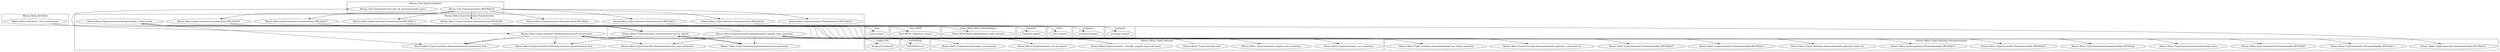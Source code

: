 digraph {
graph [overlap=false]
subgraph cluster_warnings {
	label="warnings";
	"warnings::import";
}
subgraph cluster_Moose_Util_TypeConstraints {
	label="Moose::Util::TypeConstraints";
	"Moose::Util::TypeConstraints::BEGIN@34";
	"Moose::Util::TypeConstraints::get_all_parameterizable_types";
}
subgraph cluster_Moose_Meta_TypeConstraint_Parameterized {
	label="Moose::Meta::TypeConstraint::Parameterized";
	"Moose::Meta::TypeConstraint::Parameterized::BEGIN@2";
	"Moose::Meta::TypeConstraint::Parameterized::BEGIN@10";
	"Moose::Meta::TypeConstraint::Parameterized::BEGIN@17";
	"Moose::Meta::TypeConstraint::Parameterized::has_type_parameter";
	"Moose::Meta::TypeConstraint::Parameterized::BEGIN@15";
	"Moose::Meta::TypeConstraint::Parameterized::BEGIN@14";
	"Moose::Meta::TypeConstraint::Parameterized::parameterized_from";
	"Moose::Meta::TypeConstraint::Parameterized::can_be_inlined";
	"Moose::Meta::TypeConstraint::Parameterized::type_parameter";
	"Moose::Meta::TypeConstraint::Parameterized::_inline_check";
	"Moose::Meta::TypeConstraint::Parameterized::BEGIN@13";
	"Moose::Meta::TypeConstraint::Parameterized::inline_environment";
	"Moose::Meta::TypeConstraint::Parameterized::BEGIN@9";
	"Moose::Meta::TypeConstraint::Parameterized::compile_type_constraint";
	"Moose::Meta::TypeConstraint::Parameterized::has_parameterized_from";
	"Moose::Meta::TypeConstraint::Parameterized::BEGIN@11";
}
subgraph cluster_metaclass {
	label="metaclass";
	"metaclass::import";
}
subgraph cluster_Scalar_Util {
	label="Scalar::Util";
	"Scalar::Util::blessed";
}
subgraph cluster_UNIVERSAL {
	label="UNIVERSAL";
	"UNIVERSAL::isa";
}
subgraph cluster_Moose_Meta_TypeConstraint_Parameterizable {
	label="Moose::Meta::TypeConstraint::Parameterizable";
	"Moose::Meta::TypeConstraint::Parameterizable::BEGIN@13";
	"Moose::Meta::TypeConstraint::Parameterizable::has_inline_generator";
	"Moose::Meta::TypeConstraint::Parameterizable::BEGIN@15";
	"Moose::Meta::TypeConstraint::Parameterizable::BEGIN@2";
	"Moose::Meta::TypeConstraint::Parameterizable::meta";
	"Moose::Meta::TypeConstraint::Parameterizable::BEGIN@9";
	"Moose::Meta::TypeConstraint::Parameterizable::BEGIN@11";
	"Moose::Meta::TypeConstraint::Parameterizable::generate_inline_for";
	"Moose::Meta::TypeConstraint::Parameterizable::BEGIN@14";
	"Moose::Meta::TypeConstraint::Parameterizable::BEGIN@17";
	"Moose::Meta::TypeConstraint::Parameterizable::generate_constraint_for";
	"Moose::Meta::TypeConstraint::Parameterizable::BEGIN@10";
}
subgraph cluster_base {
	label="base";
	"base::import";
}
subgraph cluster_strict {
	label="strict";
	"strict::import";
}
subgraph cluster_Class_MOP {
	label="Class::MOP";
	"Class::MOP::_definition_context";
}
subgraph cluster_Exporter {
	label="Exporter";
	"Exporter::import";
}
subgraph cluster_Moose_Meta_Attribute {
	label="Moose::Meta::Attribute";
	"Moose::Meta::Attribute::_eval_environment";
}
subgraph cluster_Class_MOP_Mixin_HasAttributes {
	label="Class::MOP::Mixin::HasAttributes";
	"Class::MOP::Mixin::HasAttributes::add_attribute";
}
subgraph cluster_Moose_Meta_TypeConstraint {
	label="Moose::Meta::TypeConstraint";
	"Moose::Meta::TypeConstraint::_set_constraint";
	"Moose::Meta::TypeConstraint::compile_type_constraint";
	"Moose::Meta::TypeConstraint::inline_environment";
	"Moose::Meta::TypeConstraint::new";
	"Moose::Meta::TypeConstraint::_actually_compile_type_constraint";
	"Moose::Meta::TypeConstraint::can_be_inlined";
}
"Moose::Meta::TypeConstraint::Parameterized::_inline_check" -> "Moose::Meta::TypeConstraint::Parameterized::parameterized_from";
"Moose::Meta::TypeConstraint::Parameterized::can_be_inlined" -> "Moose::Meta::TypeConstraint::Parameterized::parameterized_from";
"Moose::Meta::TypeConstraint::Parameterized::inline_environment" -> "Moose::Meta::TypeConstraint::Parameterized::parameterized_from";
"Moose::Meta::TypeConstraint::Parameterized::BEGIN@13" -> "Exporter::import";
"Moose::Util::TypeConstraints::BEGIN@34" -> "Moose::Meta::TypeConstraint::Parameterized::BEGIN@2";
"Moose::Meta::Attribute::_eval_environment" -> "Moose::Meta::TypeConstraint::Parameterized::inline_environment";
"Moose::Meta::TypeConstraint::_actually_compile_type_constraint" -> "Moose::Meta::TypeConstraint::Parameterized::inline_environment";
"Moose::Meta::TypeConstraint::new" -> "Moose::Meta::TypeConstraint::Parameterized::compile_type_constraint";
"Moose::Meta::TypeConstraint::Parameterized::BEGIN@15" -> "Moose::Meta::TypeConstraint::Parameterizable::BEGIN@17";
"Moose::Meta::TypeConstraint::Parameterized::compile_type_constraint" -> "Moose::Meta::TypeConstraint::Parameterized::has_type_parameter";
"Moose::Meta::TypeConstraint::Parameterized::inline_environment" -> "Moose::Meta::TypeConstraint::Parameterized::has_type_parameter";
"Moose::Meta::TypeConstraint::Parameterized::compile_type_constraint" -> "Scalar::Util::blessed";
"Moose::Meta::TypeConstraint::Parameterized::BEGIN@11" -> "metaclass::import";
"Moose::Meta::TypeConstraint::Parameterized::BEGIN@15" -> "Moose::Meta::TypeConstraint::Parameterizable::BEGIN@10";
"Moose::Meta::TypeConstraint::Parameterized::compile_type_constraint" -> "Moose::Meta::TypeConstraint::Parameterized::type_parameter";
"Moose::Meta::TypeConstraint::Parameterized::_inline_check" -> "Moose::Meta::TypeConstraint::Parameterized::type_parameter";
"Moose::Meta::TypeConstraint::Parameterized::can_be_inlined" -> "Moose::Meta::TypeConstraint::Parameterized::type_parameter";
"Moose::Meta::TypeConstraint::Parameterized::inline_environment" -> "Moose::Meta::TypeConstraint::Parameterized::type_parameter";
"Moose::Util::TypeConstraints::BEGIN@34" -> "Moose::Meta::TypeConstraint::Parameterized::BEGIN@11";
"Moose::Meta::TypeConstraint::Parameterized::BEGIN@17" -> "base::import";
"Moose::Meta::TypeConstraint::Parameterized::BEGIN@10" -> "warnings::import";
"Moose::Util::TypeConstraints::BEGIN@34" -> "Moose::Meta::TypeConstraint::Parameterized::BEGIN@15";
"Moose::Meta::Attribute::_eval_environment" -> "Moose::Meta::TypeConstraint::Parameterized::can_be_inlined";
"Moose::Meta::TypeConstraint::Parameterized::_inline_check" -> "Moose::Meta::TypeConstraint::Parameterized::can_be_inlined";
"Moose::Meta::TypeConstraint::_actually_compile_type_constraint" -> "Moose::Meta::TypeConstraint::Parameterized::can_be_inlined";
"Moose::Meta::TypeConstraint::Parameterized::BEGIN@15" -> "Moose::Meta::TypeConstraint::Parameterizable::BEGIN@13";
"Moose::Meta::TypeConstraint::Parameterized::inline_environment" -> "Moose::Meta::TypeConstraint::inline_environment";
"Moose::Meta::TypeConstraint::Parameterized::can_be_inlined" -> "Moose::Meta::TypeConstraint::can_be_inlined";
"Moose::Meta::TypeConstraint::Parameterized::can_be_inlined" -> "Moose::Meta::TypeConstraint::Parameterized::has_parameterized_from";
"Moose::Meta::TypeConstraint::Parameterized::inline_environment" -> "Moose::Meta::TypeConstraint::Parameterized::has_parameterized_from";
"Moose::Util::TypeConstraints::BEGIN@34" -> "Moose::Meta::TypeConstraint::Parameterized::BEGIN@17";
"Moose::Meta::TypeConstraint::Parameterized::BEGIN@15" -> "Moose::Meta::TypeConstraint::Parameterizable::BEGIN@2";
"Moose::Meta::TypeConstraint::Parameterized::BEGIN@15" -> "Class::MOP::_definition_context";
"Moose::Meta::TypeConstraint::Parameterized::compile_type_constraint" -> "Moose::Util::TypeConstraints::get_all_parameterizable_types";
"Moose::Meta::TypeConstraint::Parameterized::BEGIN@9" -> "strict::import";
"Moose::Meta::TypeConstraint::Parameterized::BEGIN@15" -> "Moose::Meta::TypeConstraint::Parameterizable::BEGIN@9";
"Moose::Meta::TypeConstraint::Parameterized::compile_type_constraint" -> "Moose::Meta::TypeConstraint::compile_type_constraint";
"Moose::Meta::TypeConstraint::Parameterized::_inline_check" -> "Moose::Meta::TypeConstraint::Parameterizable::generate_inline_for";
"Moose::Meta::TypeConstraint::Parameterized::BEGIN@15" -> "Moose::Meta::TypeConstraint::Parameterizable::meta";
"Moose::Meta::TypeConstraint::Parameterized::BEGIN@15" -> "Moose::Meta::TypeConstraint::Parameterizable::BEGIN@15";
"Moose::Meta::TypeConstraint::Parameterized::compile_type_constraint" -> "Moose::Meta::TypeConstraint::_set_constraint";
"Moose::Util::TypeConstraints::BEGIN@34" -> "Moose::Meta::TypeConstraint::Parameterized::BEGIN@14";
"Moose::Meta::TypeConstraint::Parameterized::BEGIN@15" -> "Class::MOP::Mixin::HasAttributes::add_attribute";
"Moose::Meta::TypeConstraint::Parameterized::compile_type_constraint" -> "Moose::Meta::TypeConstraint::Parameterizable::generate_constraint_for";
"Moose::Meta::TypeConstraint::Parameterized::compile_type_constraint" -> "UNIVERSAL::isa";
"Moose::Meta::TypeConstraint::Parameterized::BEGIN@15" -> "Moose::Meta::TypeConstraint::Parameterizable::BEGIN@14";
"Moose::Util::TypeConstraints::BEGIN@34" -> "Moose::Meta::TypeConstraint::Parameterized::BEGIN@9";
"Moose::Util::TypeConstraints::BEGIN@34" -> "Moose::Meta::TypeConstraint::Parameterized::BEGIN@10";
"Moose::Meta::TypeConstraint::Parameterized::can_be_inlined" -> "Moose::Meta::TypeConstraint::Parameterizable::has_inline_generator";
"Moose::Meta::TypeConstraint::_actually_compile_type_constraint" -> "Moose::Meta::TypeConstraint::Parameterized::_inline_check";
"Moose::Util::TypeConstraints::BEGIN@34" -> "Moose::Meta::TypeConstraint::Parameterized::BEGIN@13";
"Moose::Meta::TypeConstraint::Parameterized::BEGIN@15" -> "Moose::Meta::TypeConstraint::Parameterizable::BEGIN@11";
}
